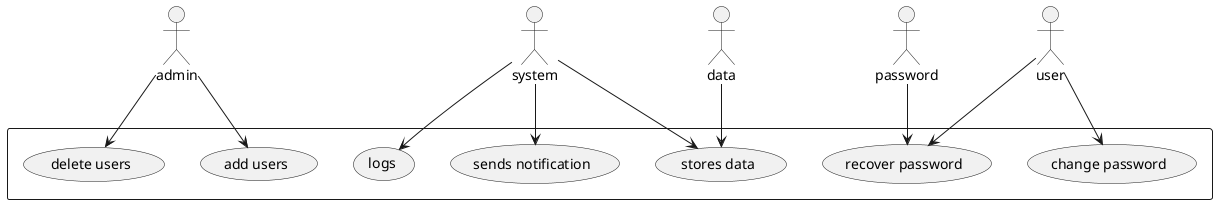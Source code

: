 @startuml
 
actor admin
actor password
actor system
actor data
actor user
rectangle {
usecase "stores data" 
usecase "sends notification" 
usecase "change password" 
usecase "add users" 
usecase "logs" 
usecase "recover password" 
usecase "delete users" 
system --> "logs"
data --> "stores data"
system --> "sends notification"
admin --> "delete users"
user --> "change password"
system --> "stores data"
password --> "recover password"
user --> "recover password"
admin --> "add users"
} 

@enduml 
